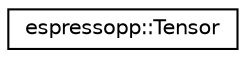 digraph G
{
  edge [fontname="Helvetica",fontsize="10",labelfontname="Helvetica",labelfontsize="10"];
  node [fontname="Helvetica",fontsize="10",shape=record];
  rankdir="LR";
  Node1 [label="espressopp::Tensor",height=0.2,width=0.4,color="black", fillcolor="white", style="filled",URL="$classespressopp_1_1Tensor.html",tooltip="The class Tensor stands for a symmetric 3x3 matrix."];
}
